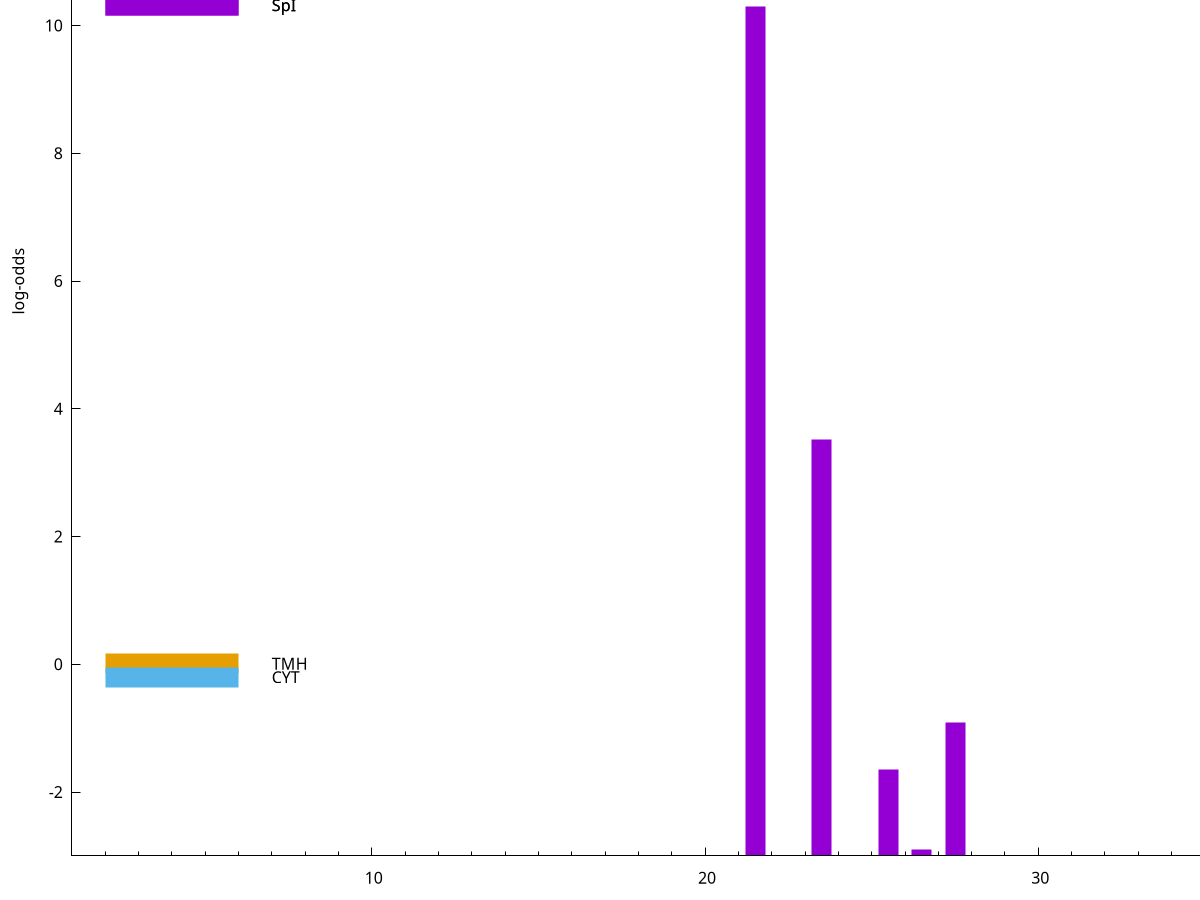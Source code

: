 set title "LipoP predictions for SRR4017849.gff"
set size 2., 1.4
set xrange [1:70] 
set mxtics 10
set yrange [-3:15]
set y2range [0:18]
set ylabel "log-odds"
set term postscript eps color solid "Helvetica" 30
set output "SRR4017849.gff253.eps"
set arrow from 2,10.3179 to 6,10.3179 nohead lt 1 lw 20
set label "SpI" at 7,10.3179
set arrow from 2,0.00812072 to 6,0.00812072 nohead lt 4 lw 20
set label "TMH" at 7,0.00812072
set arrow from 2,-0.200913 to 6,-0.200913 nohead lt 3 lw 20
set label "CYT" at 7,-0.200913
set arrow from 2,10.3179 to 6,10.3179 nohead lt 1 lw 20
set label "SpI" at 7,10.3179
# NOTE: The scores below are the log-odds scores with the threshold
# NOTE: subtracted (a hack to make gnuplot make the histogram all
# NOTE: look nice).
plot "-" axes x1y2 title "" with impulses lt 1 lw 20
21.500000 13.303500
23.500000 6.526330
27.500000 2.095741
25.500000 1.351420
26.500000 0.096990
e
exit
